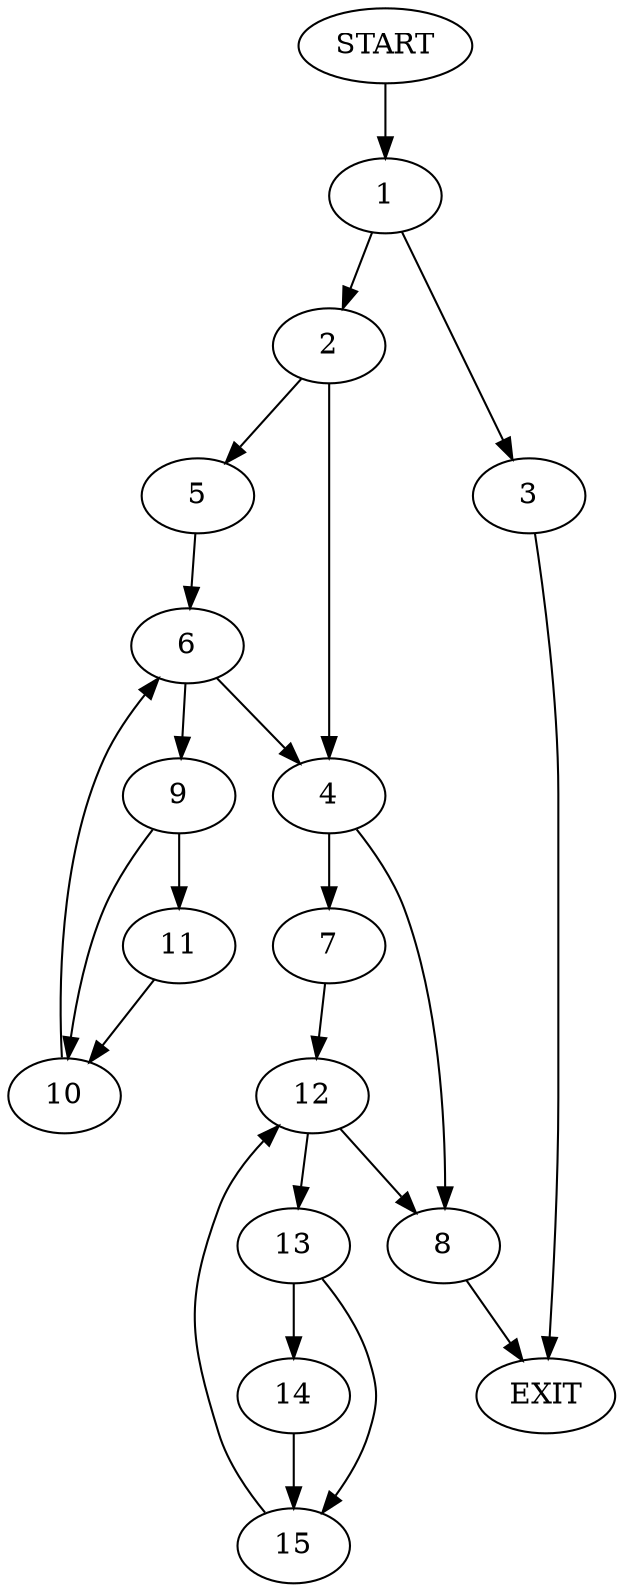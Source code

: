 digraph {
0 [label="START"]
16 [label="EXIT"]
0 -> 1
1 -> 2
1 -> 3
2 -> 4
2 -> 5
3 -> 16
5 -> 6
4 -> 7
4 -> 8
6 -> 4
6 -> 9
9 -> 10
9 -> 11
11 -> 10
10 -> 6
8 -> 16
7 -> 12
12 -> 8
12 -> 13
13 -> 14
13 -> 15
14 -> 15
15 -> 12
}
